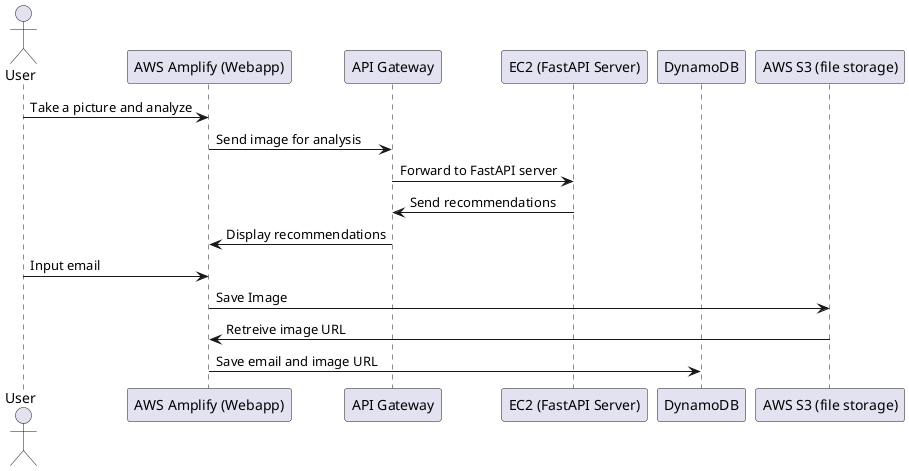 @startuml
actor User
participant "AWS Amplify (Webapp)" as Amplify
participant "API Gateway" as Gateway
participant "EC2 (FastAPI Server)" as EC2
participant "DynamoDB" as Dynamo
participant "AWS S3 (file storage)" as S3

User -> Amplify : Take a picture and analyze

' Define analysis pipeline
Amplify -> Gateway: Send image for analysis
Gateway -> EC2: Forward to FastAPI server
Gateway <- EC2: Send recommendations
Amplify <- Gateway: Display recommendations

' Define email input flow
User -> Amplify: Input email
Amplify -> S3: Save Image
S3 -> Amplify: Retreive image URL
Amplify-> Dynamo : Save email and image URL
@enduml
